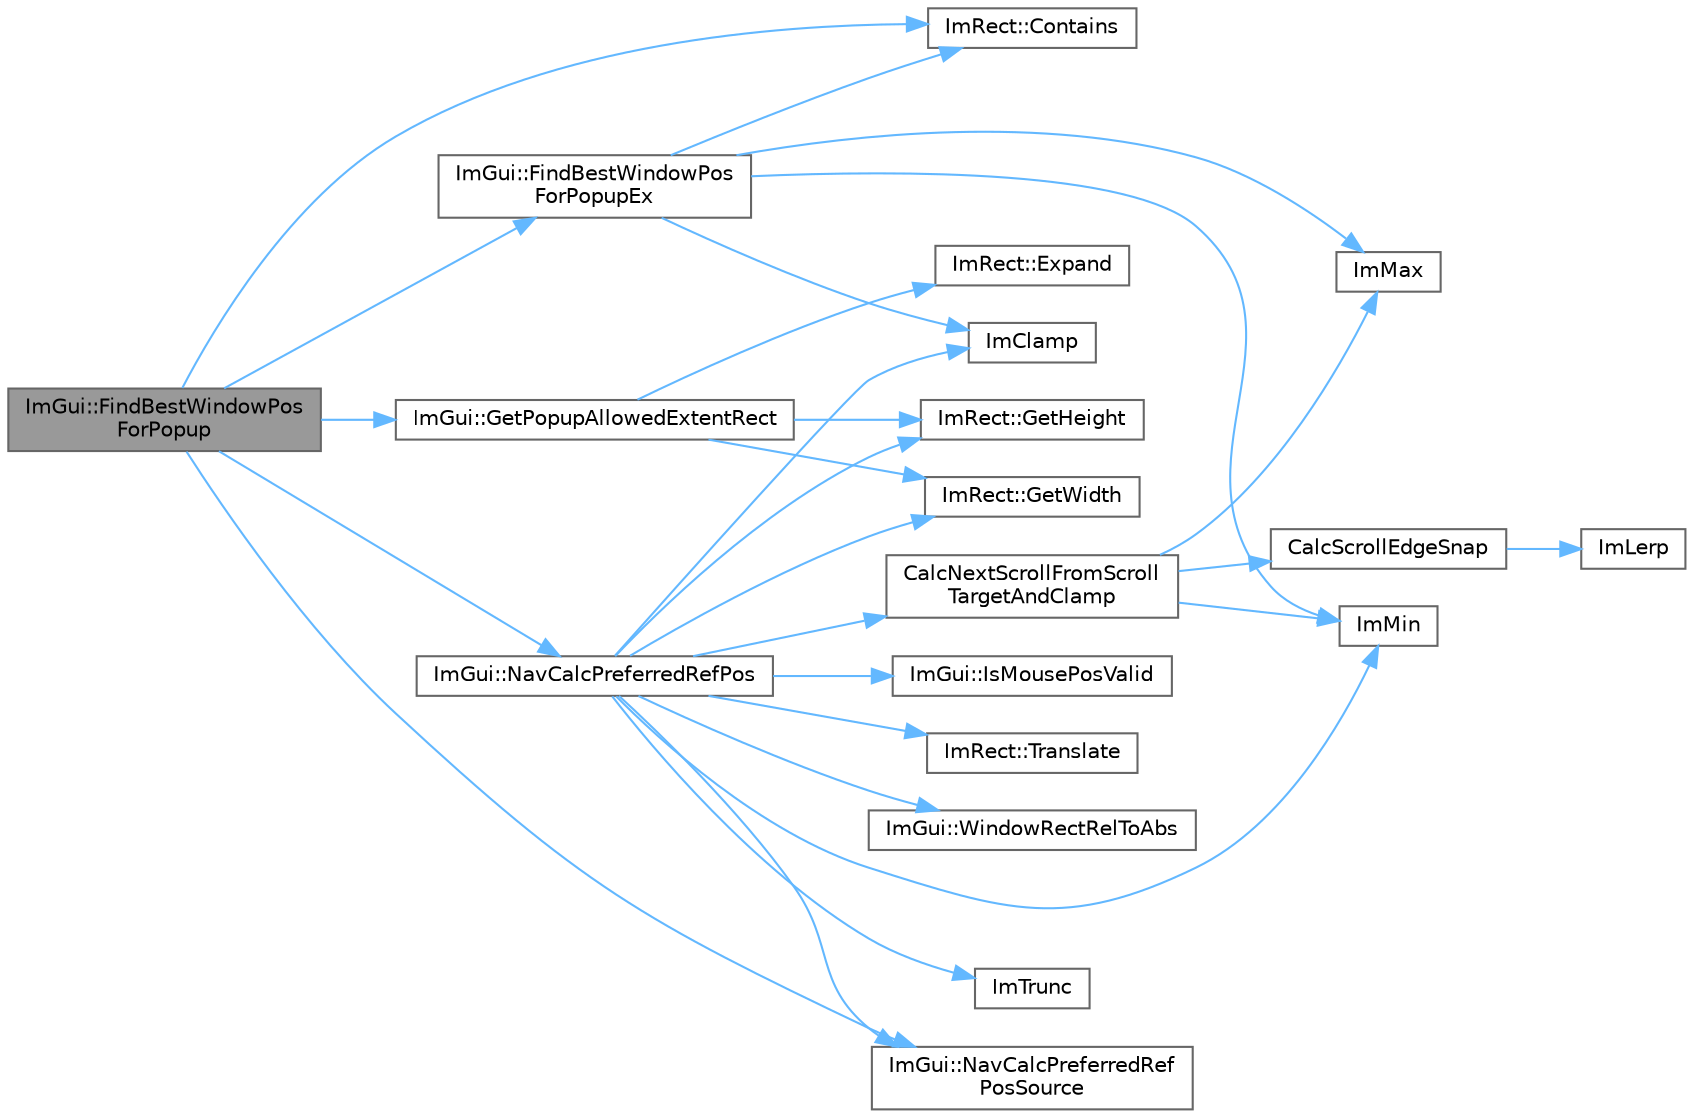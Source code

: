 digraph "ImGui::FindBestWindowPosForPopup"
{
 // LATEX_PDF_SIZE
  bgcolor="transparent";
  edge [fontname=Helvetica,fontsize=10,labelfontname=Helvetica,labelfontsize=10];
  node [fontname=Helvetica,fontsize=10,shape=box,height=0.2,width=0.4];
  rankdir="LR";
  Node1 [id="Node000001",label="ImGui::FindBestWindowPos\lForPopup",height=0.2,width=0.4,color="gray40", fillcolor="grey60", style="filled", fontcolor="black",tooltip=" "];
  Node1 -> Node2 [id="edge27_Node000001_Node000002",color="steelblue1",style="solid",tooltip=" "];
  Node2 [id="Node000002",label="ImRect::Contains",height=0.2,width=0.4,color="grey40", fillcolor="white", style="filled",URL="$struct_im_rect.html#ac583156fd0e9306181fff5d120b262ea",tooltip=" "];
  Node1 -> Node3 [id="edge28_Node000001_Node000003",color="steelblue1",style="solid",tooltip=" "];
  Node3 [id="Node000003",label="ImGui::FindBestWindowPos\lForPopupEx",height=0.2,width=0.4,color="grey40", fillcolor="white", style="filled",URL="$namespace_im_gui.html#ab4a820eead6cd418d7be66e142bf3478",tooltip=" "];
  Node3 -> Node2 [id="edge29_Node000003_Node000002",color="steelblue1",style="solid",tooltip=" "];
  Node3 -> Node4 [id="edge30_Node000003_Node000004",color="steelblue1",style="solid",tooltip=" "];
  Node4 [id="Node000004",label="ImClamp",height=0.2,width=0.4,color="grey40", fillcolor="white", style="filled",URL="$imgui__internal_8h.html#a6e61ede308bfd68c7434e17905a29fc8",tooltip=" "];
  Node3 -> Node5 [id="edge31_Node000003_Node000005",color="steelblue1",style="solid",tooltip=" "];
  Node5 [id="Node000005",label="ImMax",height=0.2,width=0.4,color="grey40", fillcolor="white", style="filled",URL="$imgui__internal_8h.html#a7667efd95147d0422f140917c71a9226",tooltip=" "];
  Node3 -> Node6 [id="edge32_Node000003_Node000006",color="steelblue1",style="solid",tooltip=" "];
  Node6 [id="Node000006",label="ImMin",height=0.2,width=0.4,color="grey40", fillcolor="white", style="filled",URL="$imgui__internal_8h.html#a7f9d7828066a9d61b5630adcdf4655d3",tooltip=" "];
  Node1 -> Node7 [id="edge33_Node000001_Node000007",color="steelblue1",style="solid",tooltip=" "];
  Node7 [id="Node000007",label="ImGui::GetPopupAllowedExtentRect",height=0.2,width=0.4,color="grey40", fillcolor="white", style="filled",URL="$namespace_im_gui.html#a7204f5be9c8656e604ab88aa9158513c",tooltip=" "];
  Node7 -> Node8 [id="edge34_Node000007_Node000008",color="steelblue1",style="solid",tooltip=" "];
  Node8 [id="Node000008",label="ImRect::Expand",height=0.2,width=0.4,color="grey40", fillcolor="white", style="filled",URL="$struct_im_rect.html#af33a7424c3341d08acd69da30c27c753",tooltip=" "];
  Node7 -> Node9 [id="edge35_Node000007_Node000009",color="steelblue1",style="solid",tooltip=" "];
  Node9 [id="Node000009",label="ImRect::GetHeight",height=0.2,width=0.4,color="grey40", fillcolor="white", style="filled",URL="$struct_im_rect.html#a748d8ae9cb26508951ec6e2f2df0625b",tooltip=" "];
  Node7 -> Node10 [id="edge36_Node000007_Node000010",color="steelblue1",style="solid",tooltip=" "];
  Node10 [id="Node000010",label="ImRect::GetWidth",height=0.2,width=0.4,color="grey40", fillcolor="white", style="filled",URL="$struct_im_rect.html#afa75cb8491f20901c96166d17dcddac4",tooltip=" "];
  Node1 -> Node11 [id="edge37_Node000001_Node000011",color="steelblue1",style="solid",tooltip=" "];
  Node11 [id="Node000011",label="ImGui::NavCalcPreferredRefPos",height=0.2,width=0.4,color="grey40", fillcolor="white", style="filled",URL="$namespace_im_gui.html#a3fedd0a136d52d72d2fd1e3139b4272c",tooltip=" "];
  Node11 -> Node12 [id="edge38_Node000011_Node000012",color="steelblue1",style="solid",tooltip=" "];
  Node12 [id="Node000012",label="CalcNextScrollFromScroll\lTargetAndClamp",height=0.2,width=0.4,color="grey40", fillcolor="white", style="filled",URL="$imgui_8cpp.html#a07abb80a54115cb5cf9da03351e29533",tooltip=" "];
  Node12 -> Node13 [id="edge39_Node000012_Node000013",color="steelblue1",style="solid",tooltip=" "];
  Node13 [id="Node000013",label="CalcScrollEdgeSnap",height=0.2,width=0.4,color="grey40", fillcolor="white", style="filled",URL="$imgui_8cpp.html#a603ad6ffdfa404dd9057cdba7324f6b0",tooltip=" "];
  Node13 -> Node14 [id="edge40_Node000013_Node000014",color="steelblue1",style="solid",tooltip=" "];
  Node14 [id="Node000014",label="ImLerp",height=0.2,width=0.4,color="grey40", fillcolor="white", style="filled",URL="$imgui__internal_8h.html#a1d7813429922346e44eebd82d13f777c",tooltip=" "];
  Node12 -> Node5 [id="edge41_Node000012_Node000005",color="steelblue1",style="solid",tooltip=" "];
  Node12 -> Node6 [id="edge42_Node000012_Node000006",color="steelblue1",style="solid",tooltip=" "];
  Node11 -> Node9 [id="edge43_Node000011_Node000009",color="steelblue1",style="solid",tooltip=" "];
  Node11 -> Node10 [id="edge44_Node000011_Node000010",color="steelblue1",style="solid",tooltip=" "];
  Node11 -> Node4 [id="edge45_Node000011_Node000004",color="steelblue1",style="solid",tooltip=" "];
  Node11 -> Node6 [id="edge46_Node000011_Node000006",color="steelblue1",style="solid",tooltip=" "];
  Node11 -> Node15 [id="edge47_Node000011_Node000015",color="steelblue1",style="solid",tooltip=" "];
  Node15 [id="Node000015",label="ImTrunc",height=0.2,width=0.4,color="grey40", fillcolor="white", style="filled",URL="$imgui__internal_8h.html#a34870cae27ccd450c17ec3d3910b2da4",tooltip=" "];
  Node11 -> Node16 [id="edge48_Node000011_Node000016",color="steelblue1",style="solid",tooltip=" "];
  Node16 [id="Node000016",label="ImGui::IsMousePosValid",height=0.2,width=0.4,color="grey40", fillcolor="white", style="filled",URL="$namespace_im_gui.html#a22d482190e8f549d5904aded1c6f7778",tooltip=" "];
  Node11 -> Node17 [id="edge49_Node000011_Node000017",color="steelblue1",style="solid",tooltip=" "];
  Node17 [id="Node000017",label="ImGui::NavCalcPreferredRef\lPosSource",height=0.2,width=0.4,color="grey40", fillcolor="white", style="filled",URL="$namespace_im_gui.html#afb1d93bad824b814033f7f3de41db5e0",tooltip=" "];
  Node11 -> Node18 [id="edge50_Node000011_Node000018",color="steelblue1",style="solid",tooltip=" "];
  Node18 [id="Node000018",label="ImRect::Translate",height=0.2,width=0.4,color="grey40", fillcolor="white", style="filled",URL="$struct_im_rect.html#a7f799afba3d1c61212448709d9e1a79b",tooltip=" "];
  Node11 -> Node19 [id="edge51_Node000011_Node000019",color="steelblue1",style="solid",tooltip=" "];
  Node19 [id="Node000019",label="ImGui::WindowRectRelToAbs",height=0.2,width=0.4,color="grey40", fillcolor="white", style="filled",URL="$namespace_im_gui.html#a10d8f47027c5bea2da6d5792ada70a7f",tooltip=" "];
  Node1 -> Node17 [id="edge52_Node000001_Node000017",color="steelblue1",style="solid",tooltip=" "];
}
